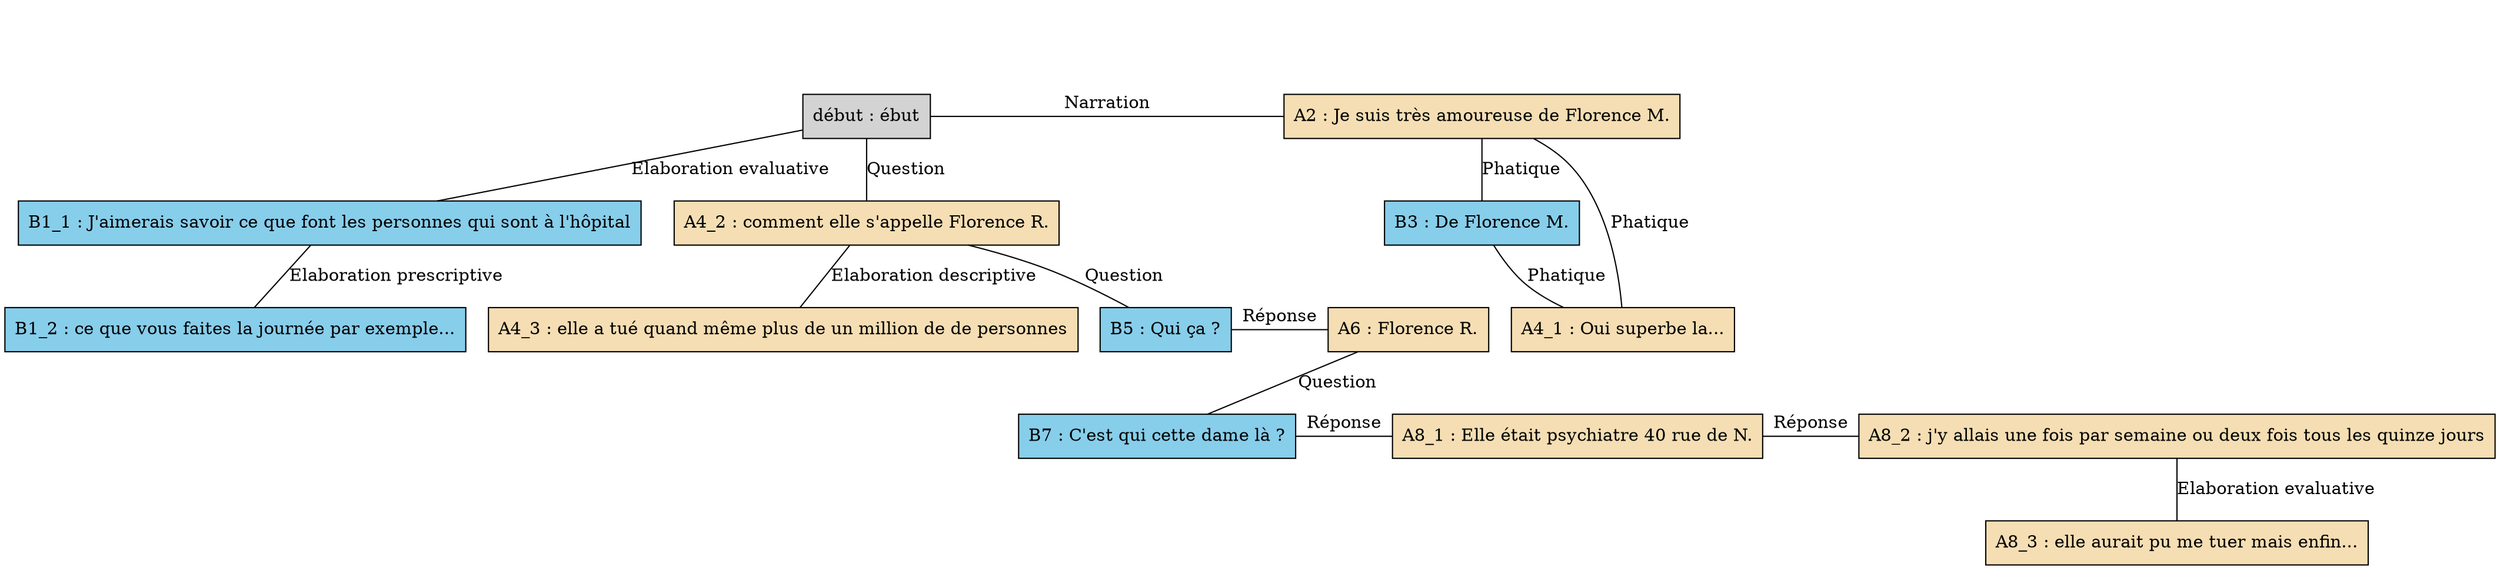 digraph "Florence_-_C07" {
	node [shape=box style=filled]
	newrank=true
	zero [style=invis]
	"début" [label="début : ébut"]
	B1_1 [label="B1_1 : J'aimerais savoir ce que font les personnes qui sont à l'hôpital" fillcolor=skyblue]
	B1_2 [label="B1_2 : ce que vous faites la journée par exemple..." fillcolor=skyblue]
	A2 [label="A2 : Je suis très amoureuse de Florence M." fillcolor=wheat]
	B3 [label="B3 : De Florence M." fillcolor=skyblue]
	A4_1 [label="A4_1 : Oui superbe la..." fillcolor=wheat]
	A4_2 [label="A4_2 : comment elle s'appelle Florence R." fillcolor=wheat]
	A4_3 [label="A4_3 : elle a tué quand même plus de un million de de personnes" fillcolor=wheat]
	B5 [label="B5 : Qui ça ?" fillcolor=skyblue]
	A6 [label="A6 : Florence R." fillcolor=wheat]
	B7 [label="B7 : C'est qui cette dame là ?" fillcolor=skyblue]
	A8_1 [label="A8_1 : Elle était psychiatre 40 rue de N." fillcolor=wheat]
	A8_2 [label="A8_2 : j'y allais une fois par semaine ou deux fois tous les quinze jours" fillcolor=wheat]
	A8_3 [label="A8_3 : elle aurait pu me tuer mais enfin..." fillcolor=wheat]
	zero -> "début" [label="" style=invis]
	"début" -> B1_1 [label="Elaboration evaluative" dir=none weight=2]
	B1_1 -> B1_2 [label="Elaboration prescriptive" dir=none weight=2]
	zero -> A2 [style=invis weight=1]
	"début" -> A2 [label=Narration constraint=false dir=none]
	A2 -> B3 [label=Phatique dir=none weight=2]
	A2 -> A4_1 [label=Phatique dir=none weight=2]
	B3 -> A4_1 [label=Phatique dir=none weight=2]
	"début" -> A4_2 [label=Question dir=none weight=2]
	A4_2 -> A4_3 [label="Elaboration descriptive" dir=none weight=2]
	A4_2 -> B5 [label=Question dir=none weight=2]
	A4_2 -> A6 [style=invis weight=1]
	B5 -> A6 [label="Réponse" constraint=false dir=none]
	A6 -> B7 [label=Question dir=none weight=2]
	A6 -> A8_1 [style=invis weight=1]
	B7 -> A8_1 [label="Réponse" constraint=false dir=none]
	A6 -> A8_2 [style=invis weight=1]
	A8_1 -> A8_2 [label="Réponse" constraint=false dir=none]
	A8_2 -> A8_3 [label="Elaboration evaluative" dir=none weight=2]
}
